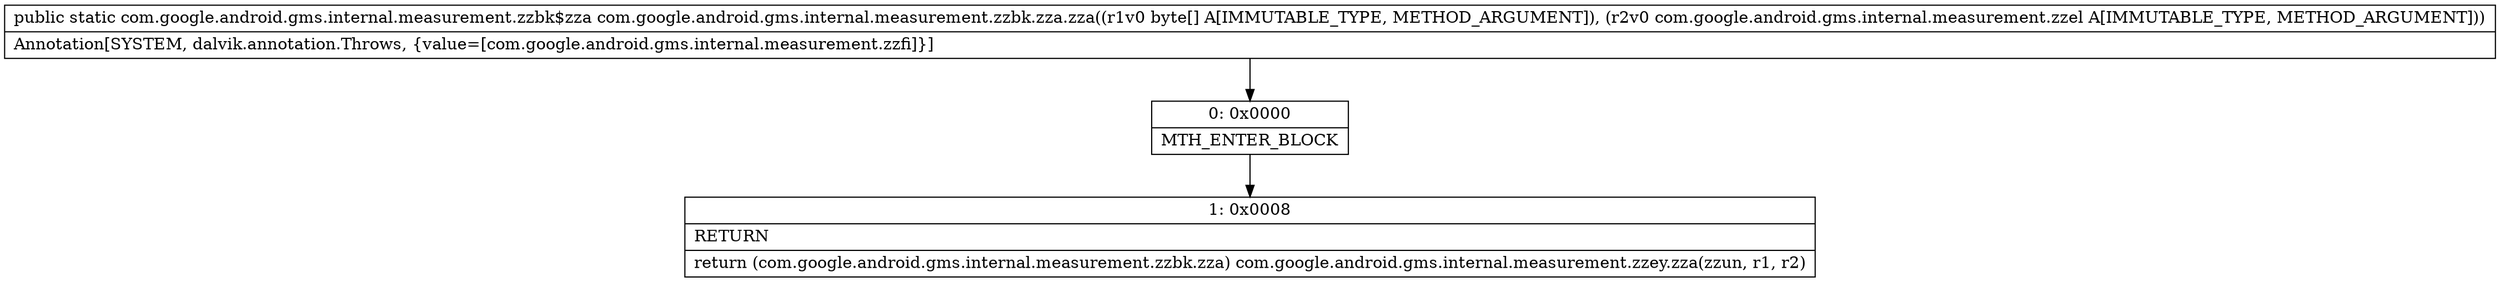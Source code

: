 digraph "CFG forcom.google.android.gms.internal.measurement.zzbk.zza.zza([BLcom\/google\/android\/gms\/internal\/measurement\/zzel;)Lcom\/google\/android\/gms\/internal\/measurement\/zzbk$zza;" {
Node_0 [shape=record,label="{0\:\ 0x0000|MTH_ENTER_BLOCK\l}"];
Node_1 [shape=record,label="{1\:\ 0x0008|RETURN\l|return (com.google.android.gms.internal.measurement.zzbk.zza) com.google.android.gms.internal.measurement.zzey.zza(zzun, r1, r2)\l}"];
MethodNode[shape=record,label="{public static com.google.android.gms.internal.measurement.zzbk$zza com.google.android.gms.internal.measurement.zzbk.zza.zza((r1v0 byte[] A[IMMUTABLE_TYPE, METHOD_ARGUMENT]), (r2v0 com.google.android.gms.internal.measurement.zzel A[IMMUTABLE_TYPE, METHOD_ARGUMENT]))  | Annotation[SYSTEM, dalvik.annotation.Throws, \{value=[com.google.android.gms.internal.measurement.zzfi]\}]\l}"];
MethodNode -> Node_0;
Node_0 -> Node_1;
}

